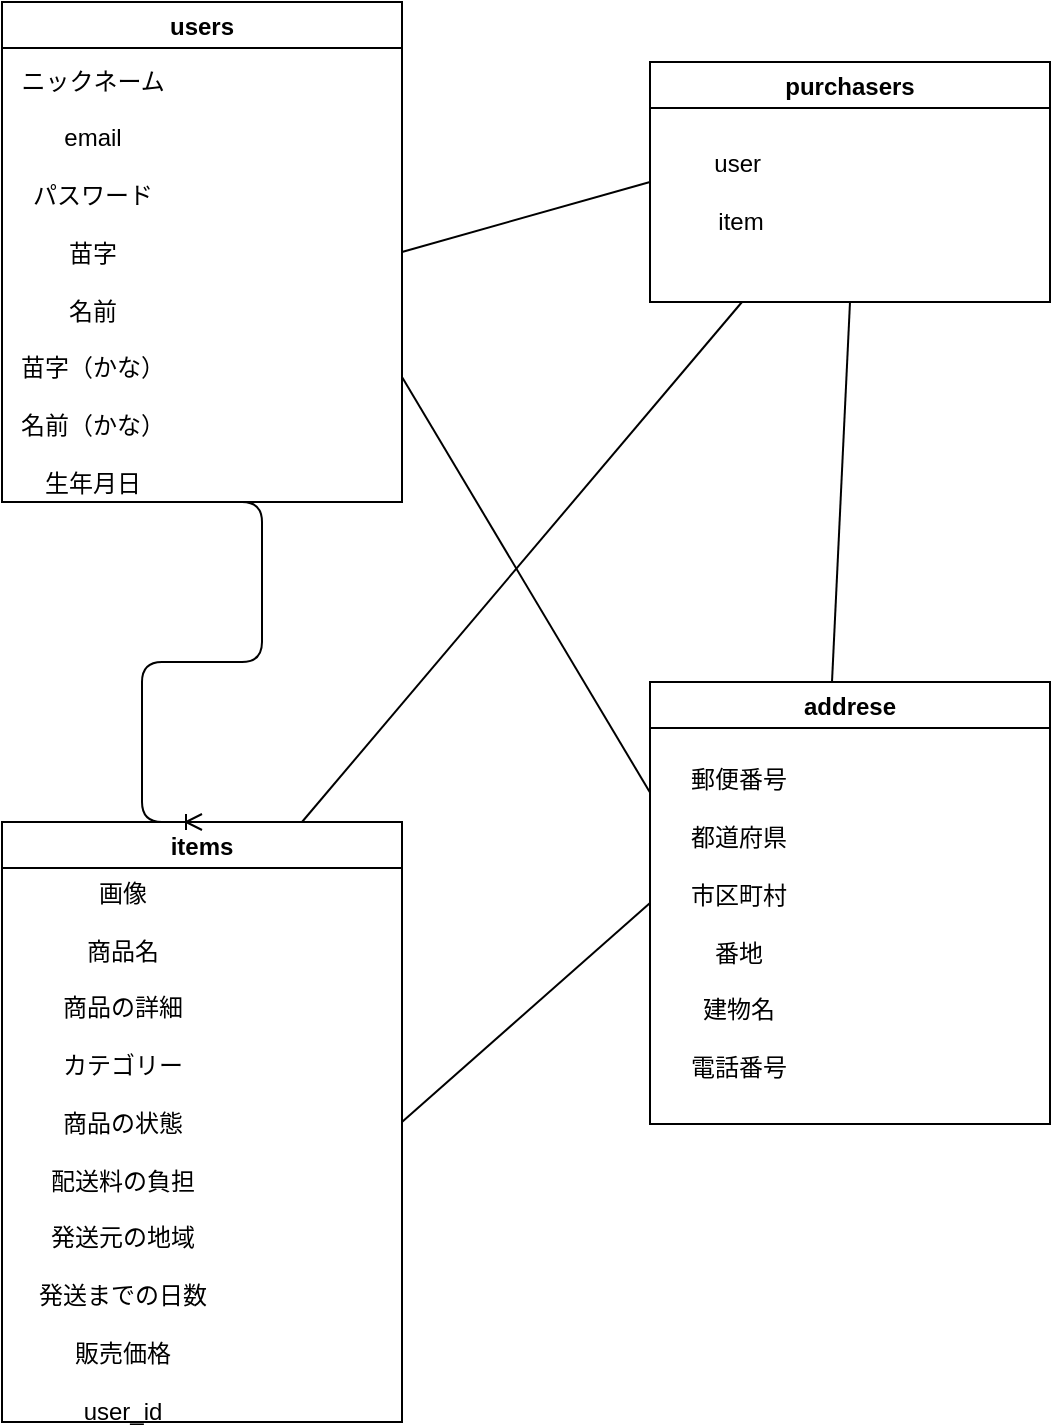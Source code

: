 <mxfile version="13.1.3">
    <diagram id="6hGFLwfOUW9BJ-s0fimq" name="Page-1">
        <mxGraphModel dx="536" dy="475" grid="1" gridSize="10" guides="1" tooltips="1" connect="1" arrows="1" fold="1" page="1" pageScale="1" pageWidth="827" pageHeight="1169" math="0" shadow="0">
            <root>
                <mxCell id="0"/>
                <mxCell id="1" parent="0"/>
                <mxCell id="12" value="users" style="swimlane;" vertex="1" parent="1">
                    <mxGeometry x="90" y="210" width="200" height="250" as="geometry"/>
                </mxCell>
                <mxCell id="15" value="ニックネーム&lt;br&gt;&lt;br&gt;email&lt;br&gt;&lt;br&gt;パスワード&lt;br&gt;&lt;br&gt;苗字&lt;br&gt;&lt;br&gt;名前&lt;br&gt;&lt;br&gt;苗字（かな）&lt;br&gt;&lt;br&gt;名前（かな）&lt;br&gt;&lt;br&gt;生年月日" style="text;html=1;align=center;verticalAlign=middle;resizable=0;points=[];autosize=1;" vertex="1" parent="12">
                    <mxGeometry y="30" width="90" height="220" as="geometry"/>
                </mxCell>
                <mxCell id="16" value="items" style="swimlane;" vertex="1" parent="1">
                    <mxGeometry x="90" y="620" width="200" height="300" as="geometry"/>
                </mxCell>
                <mxCell id="19" value="画像&lt;br&gt;&lt;br&gt;商品名&lt;br&gt;&lt;br&gt;商品の詳細&lt;br&gt;&lt;br&gt;カテゴリー&lt;br&gt;&lt;br&gt;商品の状態&lt;br&gt;&lt;br&gt;配送料の負担&lt;br&gt;&lt;br&gt;発送元の地域&lt;br&gt;&lt;br&gt;発送までの日数&lt;br&gt;&lt;br&gt;販売価格&lt;br&gt;&lt;br&gt;user_id&lt;br&gt;" style="text;html=1;align=center;verticalAlign=middle;resizable=0;points=[];autosize=1;" vertex="1" parent="16">
                    <mxGeometry x="10" y="30" width="100" height="270" as="geometry"/>
                </mxCell>
                <mxCell id="20" value="purchasers" style="swimlane;" vertex="1" parent="1">
                    <mxGeometry x="414" y="240" width="200" height="120" as="geometry"/>
                </mxCell>
                <mxCell id="21" value="user&amp;nbsp;&lt;br&gt;&lt;br&gt;item" style="text;html=1;align=center;verticalAlign=middle;resizable=0;points=[];autosize=1;" vertex="1" parent="20">
                    <mxGeometry x="25" y="40" width="40" height="50" as="geometry"/>
                </mxCell>
                <mxCell id="23" value="addrese" style="swimlane;" vertex="1" parent="1">
                    <mxGeometry x="414" y="550" width="200" height="221" as="geometry"/>
                </mxCell>
                <mxCell id="24" value="郵便番号&lt;br&gt;&lt;br&gt;都道府県&lt;br&gt;&lt;br&gt;市区町村&lt;br&gt;&lt;br&gt;番地&lt;br&gt;&lt;br&gt;建物名&lt;br&gt;&lt;br&gt;電話番号" style="text;html=1;align=center;verticalAlign=middle;resizable=0;points=[];autosize=1;" vertex="1" parent="23">
                    <mxGeometry x="14" y="41" width="60" height="160" as="geometry"/>
                </mxCell>
                <mxCell id="26" value="" style="edgeStyle=entityRelationEdgeStyle;fontSize=12;html=1;endArrow=ERoneToMany;exitX=0.5;exitY=1;exitDx=0;exitDy=0;" edge="1" parent="1" source="12">
                    <mxGeometry width="100" height="100" relative="1" as="geometry">
                        <mxPoint x="210" y="650" as="sourcePoint"/>
                        <mxPoint x="190" y="620" as="targetPoint"/>
                    </mxGeometry>
                </mxCell>
                <mxCell id="28" value="" style="endArrow=none;html=1;rounded=0;exitX=1;exitY=0.5;exitDx=0;exitDy=0;entryX=0;entryY=0.5;entryDx=0;entryDy=0;" edge="1" parent="1" source="16" target="23">
                    <mxGeometry relative="1" as="geometry">
                        <mxPoint x="280" y="740" as="sourcePoint"/>
                        <mxPoint x="440" y="740" as="targetPoint"/>
                    </mxGeometry>
                </mxCell>
                <mxCell id="29" value="" style="endArrow=none;html=1;rounded=0;entryX=0.5;entryY=1;entryDx=0;entryDy=0;exitX=0.455;exitY=0;exitDx=0;exitDy=0;exitPerimeter=0;" edge="1" parent="1" source="23" target="20">
                    <mxGeometry relative="1" as="geometry">
                        <mxPoint x="270" y="430" as="sourcePoint"/>
                        <mxPoint x="430" y="430" as="targetPoint"/>
                    </mxGeometry>
                </mxCell>
                <mxCell id="32" value="" style="endArrow=none;html=1;rounded=0;exitX=0.75;exitY=0;exitDx=0;exitDy=0;" edge="1" parent="1" source="16">
                    <mxGeometry relative="1" as="geometry">
                        <mxPoint x="260" y="520" as="sourcePoint"/>
                        <mxPoint x="460" y="360" as="targetPoint"/>
                    </mxGeometry>
                </mxCell>
                <mxCell id="34" value="" style="endArrow=none;html=1;rounded=0;exitX=1;exitY=0.5;exitDx=0;exitDy=0;entryX=0;entryY=0.5;entryDx=0;entryDy=0;" edge="1" parent="1" source="12" target="20">
                    <mxGeometry relative="1" as="geometry">
                        <mxPoint x="280" y="430" as="sourcePoint"/>
                        <mxPoint x="410" y="320" as="targetPoint"/>
                    </mxGeometry>
                </mxCell>
                <mxCell id="36" value="" style="endArrow=none;html=1;rounded=0;exitX=1;exitY=0.75;exitDx=0;exitDy=0;entryX=0;entryY=0.25;entryDx=0;entryDy=0;" edge="1" parent="1" source="12" target="23">
                    <mxGeometry relative="1" as="geometry">
                        <mxPoint x="280" y="520" as="sourcePoint"/>
                        <mxPoint x="440" y="520" as="targetPoint"/>
                    </mxGeometry>
                </mxCell>
            </root>
        </mxGraphModel>
    </diagram>
</mxfile>